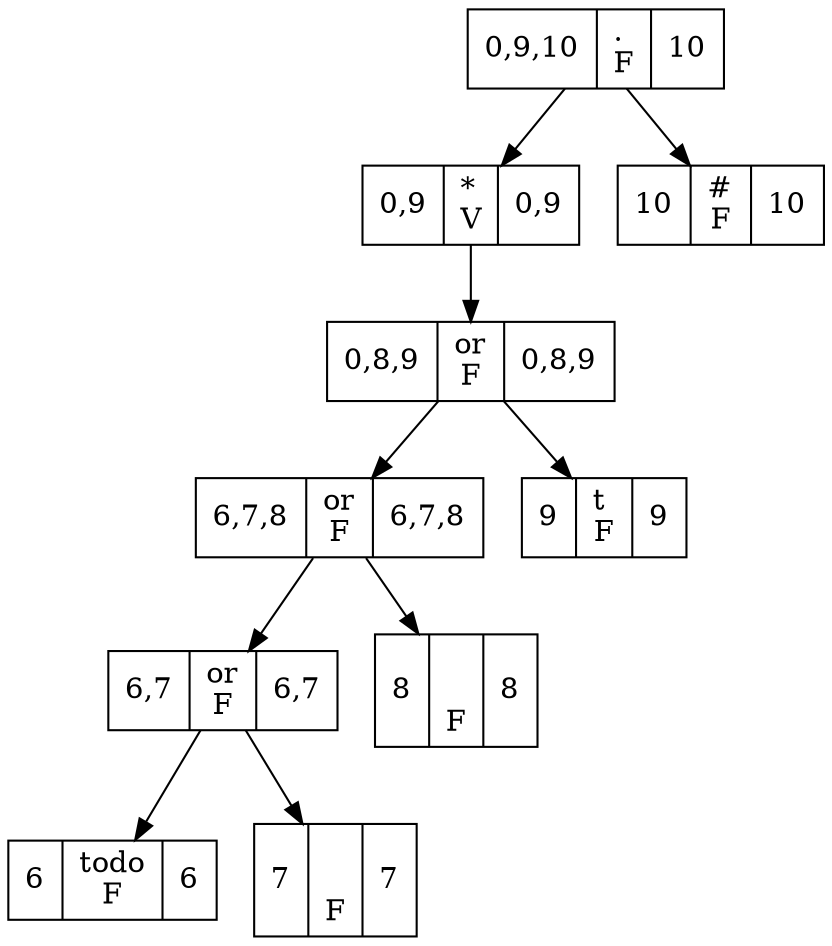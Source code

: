 digraph ArbolNodo{
rankdir=TB;
node [shape = record, style=filled, fillcolor=white];
nodo55 [ label ="0,9,10|.\lF|10"];
nodo53 [ label ="0,9|*\lV|0,9"];
nodo52 [ label ="0,8,9|or\lF|0,8,9"];
nodo51 [ label ="6,7,8|or\lF|6,7,8"];
nodo50 [ label ="6,7|or\lF|6,7"];
nodo49 [ label ="6|todo\lF|6"];
nodo50->nodo49
nodo48 [ label ="7| \n \lF|7"];
nodo50->nodo48
nodo51->nodo50
nodo47 [ label ="8| \r \lF|8"];
nodo51->nodo47
nodo52->nodo51
nodo46 [ label ="9| \t \lF|9"];
nodo52->nodo46
nodo53->nodo52
nodo55->nodo53
nodo54 [ label ="10|#\lF|10"];
nodo55->nodo54
}
